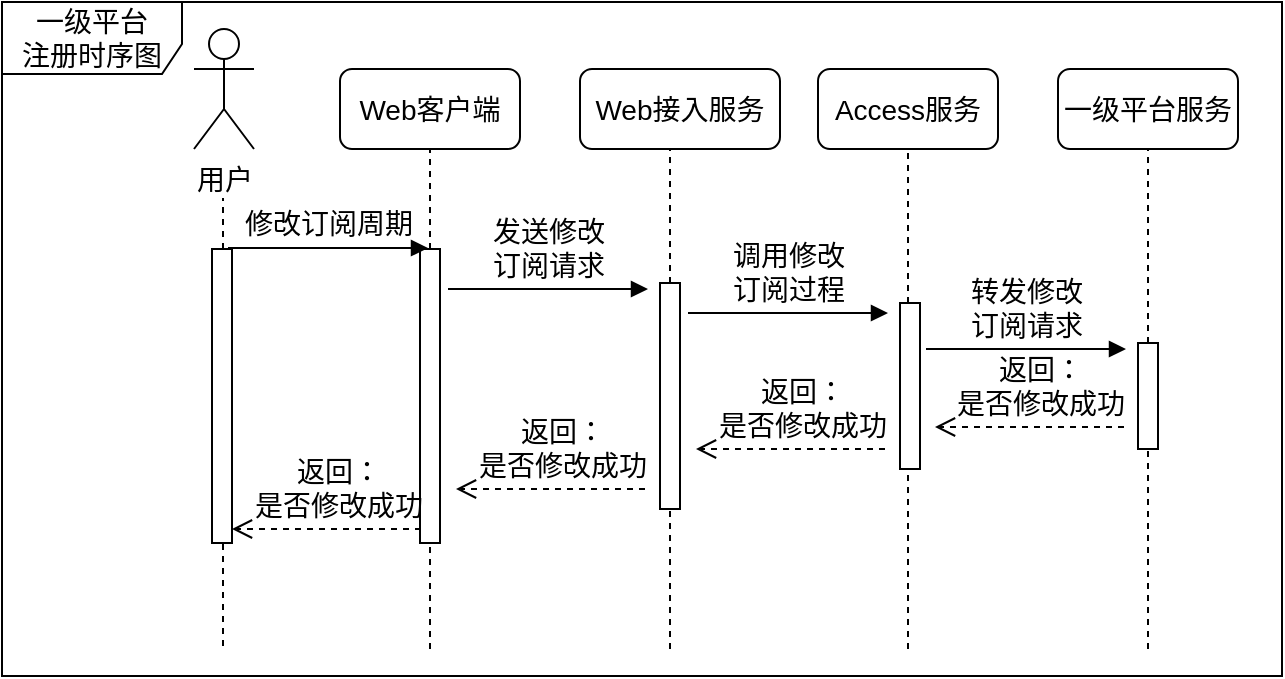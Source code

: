 <mxfile version="10.6.0" type="github"><diagram id="HdFPQbPLX4_gFnS9EoKm" name="Ã§Â¬Â¬ 1 Ã©Â¡Âµ"><mxGraphModel dx="1007" dy="628" grid="1" gridSize="10" guides="1" tooltips="1" connect="1" arrows="1" fold="1" page="1" pageScale="1" pageWidth="850" pageHeight="1100" math="0" shadow="0"><root><mxCell id="0"/><mxCell id="1" parent="0"/><mxCell id="MyI2driatAw2N3vGDEH8-1" value="&lt;font style=&quot;font-size: 14px&quot;&gt;一级平台&lt;br&gt;注册时序图&lt;/font&gt;" style="shape=umlFrame;whiteSpace=wrap;html=1;width=90;height=36;" vertex="1" parent="1"><mxGeometry y="174" width="640" height="337" as="geometry"/></mxCell><mxCell id="H8KZ5rNVX1N2EFefEdCE-3" value="用户" style="shape=umlActor;verticalLabelPosition=bottom;labelBackgroundColor=#ffffff;verticalAlign=top;html=1;outlineConnect=0;fontSize=14;fontColor=#000000;" parent="1" vertex="1"><mxGeometry x="96" y="187.5" width="30" height="60" as="geometry"/></mxCell><mxCell id="H8KZ5rNVX1N2EFefEdCE-7" value="Web客户端" style="rounded=1;whiteSpace=wrap;html=1;fontSize=14;fontColor=#000000;" parent="1" vertex="1"><mxGeometry x="169" y="207.5" width="90" height="40" as="geometry"/></mxCell><mxCell id="H8KZ5rNVX1N2EFefEdCE-8" value="" style="endArrow=none;dashed=1;html=1;fontSize=14;fontColor=#000000;" parent="1" source="F07M6fqESlVbgkLFoVSK-6" edge="1"><mxGeometry width="50" height="50" relative="1" as="geometry"><mxPoint x="214" y="497.5" as="sourcePoint"/><mxPoint x="214" y="247.5" as="targetPoint"/></mxGeometry></mxCell><mxCell id="H8KZ5rNVX1N2EFefEdCE-9" value="" style="endArrow=none;dashed=1;html=1;fontSize=14;fontColor=#000000;" parent="1" source="F07M6fqESlVbgkLFoVSK-4" edge="1"><mxGeometry width="50" height="50" relative="1" as="geometry"><mxPoint x="110.5" y="496" as="sourcePoint"/><mxPoint x="110.5" y="272" as="targetPoint"/></mxGeometry></mxCell><mxCell id="H8KZ5rNVX1N2EFefEdCE-10" value="&lt;span&gt;Web接入服务&lt;/span&gt;" style="rounded=1;whiteSpace=wrap;html=1;fontSize=14;fontColor=#000000;" parent="1" vertex="1"><mxGeometry x="289" y="207.5" width="100" height="40" as="geometry"/></mxCell><mxCell id="H8KZ5rNVX1N2EFefEdCE-11" value="" style="endArrow=none;dashed=1;html=1;fontSize=14;fontColor=#000000;" parent="1" source="F07M6fqESlVbgkLFoVSK-9" edge="1"><mxGeometry width="50" height="50" relative="1" as="geometry"><mxPoint x="334" y="497.5" as="sourcePoint"/><mxPoint x="334" y="247.5" as="targetPoint"/></mxGeometry></mxCell><mxCell id="H8KZ5rNVX1N2EFefEdCE-12" value="Access服务" style="rounded=1;whiteSpace=wrap;html=1;fontSize=14;fontColor=#000000;" parent="1" vertex="1"><mxGeometry x="408" y="207.5" width="90" height="40" as="geometry"/></mxCell><mxCell id="H8KZ5rNVX1N2EFefEdCE-13" value="" style="endArrow=none;dashed=1;html=1;fontSize=14;fontColor=#000000;" parent="1" source="F07M6fqESlVbgkLFoVSK-12" edge="1"><mxGeometry width="50" height="50" relative="1" as="geometry"><mxPoint x="453" y="497.5" as="sourcePoint"/><mxPoint x="453" y="247.5" as="targetPoint"/></mxGeometry></mxCell><mxCell id="F07M6fqESlVbgkLFoVSK-1" value="一级平台服务" style="rounded=1;whiteSpace=wrap;html=1;fontSize=14;fontColor=#000000;" parent="1" vertex="1"><mxGeometry x="528" y="207.5" width="90" height="40" as="geometry"/></mxCell><mxCell id="F07M6fqESlVbgkLFoVSK-2" value="" style="endArrow=none;dashed=1;html=1;fontSize=14;fontColor=#000000;" parent="1" source="F07M6fqESlVbgkLFoVSK-17" edge="1"><mxGeometry width="50" height="50" relative="1" as="geometry"><mxPoint x="573" y="497.5" as="sourcePoint"/><mxPoint x="573" y="247.5" as="targetPoint"/></mxGeometry></mxCell><mxCell id="F07M6fqESlVbgkLFoVSK-4" value="" style="html=1;points=[];perimeter=orthogonalPerimeter;rounded=0;shadow=0;comic=0;labelBackgroundColor=none;strokeColor=#000000;strokeWidth=1;fillColor=#FFFFFF;fontFamily=Verdana;fontSize=14;fontColor=#000000;align=center;" parent="1" vertex="1"><mxGeometry x="105" y="297.5" width="10" height="147" as="geometry"/></mxCell><mxCell id="F07M6fqESlVbgkLFoVSK-5" value="" style="endArrow=none;dashed=1;html=1;fontSize=14;fontColor=#000000;" parent="1" target="F07M6fqESlVbgkLFoVSK-4" edge="1"><mxGeometry width="50" height="50" relative="1" as="geometry"><mxPoint x="110.5" y="496" as="sourcePoint"/><mxPoint x="110.5" y="272" as="targetPoint"/></mxGeometry></mxCell><mxCell id="F07M6fqESlVbgkLFoVSK-6" value="" style="html=1;points=[];perimeter=orthogonalPerimeter;rounded=0;shadow=0;comic=0;labelBackgroundColor=none;strokeColor=#000000;strokeWidth=1;fillColor=#FFFFFF;fontFamily=Verdana;fontSize=14;fontColor=#000000;align=center;" parent="1" vertex="1"><mxGeometry x="209" y="297.5" width="10" height="147" as="geometry"/></mxCell><mxCell id="F07M6fqESlVbgkLFoVSK-7" value="" style="endArrow=none;dashed=1;html=1;fontSize=14;fontColor=#000000;" parent="1" target="F07M6fqESlVbgkLFoVSK-6" edge="1"><mxGeometry width="50" height="50" relative="1" as="geometry"><mxPoint x="214" y="497.5" as="sourcePoint"/><mxPoint x="214" y="247.5" as="targetPoint"/></mxGeometry></mxCell><mxCell id="F07M6fqESlVbgkLFoVSK-3" value="&lt;font style=&quot;font-size: 14px&quot;&gt;修改订阅周期&lt;/font&gt;" style="html=1;verticalAlign=bottom;endArrow=block;labelBackgroundColor=none;fontFamily=Verdana;fontSize=14;elbow=vertical;fontColor=#000000;" parent="1" edge="1"><mxGeometry relative="1" as="geometry"><mxPoint x="113" y="297" as="sourcePoint"/><mxPoint x="213" y="297" as="targetPoint"/></mxGeometry></mxCell><mxCell id="F07M6fqESlVbgkLFoVSK-8" value="&lt;font style=&quot;font-size: 14px&quot;&gt;发送修改&lt;br&gt;订阅请求&lt;/font&gt;" style="html=1;verticalAlign=bottom;endArrow=block;labelBackgroundColor=none;fontFamily=Verdana;fontSize=14;elbow=vertical;fontColor=#000000;" parent="1" edge="1"><mxGeometry relative="1" as="geometry"><mxPoint x="223" y="317.5" as="sourcePoint"/><mxPoint x="323" y="317.5" as="targetPoint"/></mxGeometry></mxCell><mxCell id="F07M6fqESlVbgkLFoVSK-9" value="" style="html=1;points=[];perimeter=orthogonalPerimeter;rounded=0;shadow=0;comic=0;labelBackgroundColor=none;strokeColor=#000000;strokeWidth=1;fillColor=#FFFFFF;fontFamily=Verdana;fontSize=14;fontColor=#000000;align=center;" parent="1" vertex="1"><mxGeometry x="329" y="314.5" width="10" height="113" as="geometry"/></mxCell><mxCell id="F07M6fqESlVbgkLFoVSK-10" value="" style="endArrow=none;dashed=1;html=1;fontSize=14;fontColor=#000000;" parent="1" target="F07M6fqESlVbgkLFoVSK-9" edge="1"><mxGeometry width="50" height="50" relative="1" as="geometry"><mxPoint x="334" y="497.5" as="sourcePoint"/><mxPoint x="334" y="247.5" as="targetPoint"/></mxGeometry></mxCell><mxCell id="F07M6fqESlVbgkLFoVSK-11" value="&lt;font style=&quot;font-size: 14px&quot;&gt;调用修改&lt;br&gt;订阅过程&lt;/font&gt;" style="html=1;verticalAlign=bottom;endArrow=block;labelBackgroundColor=none;fontFamily=Verdana;fontSize=14;elbow=vertical;fontColor=#000000;" parent="1" edge="1"><mxGeometry relative="1" as="geometry"><mxPoint x="343" y="329.5" as="sourcePoint"/><mxPoint x="443" y="329.5" as="targetPoint"/></mxGeometry></mxCell><mxCell id="F07M6fqESlVbgkLFoVSK-12" value="" style="html=1;points=[];perimeter=orthogonalPerimeter;rounded=0;shadow=0;comic=0;labelBackgroundColor=none;strokeColor=#000000;strokeWidth=1;fillColor=#FFFFFF;fontFamily=Verdana;fontSize=14;fontColor=#000000;align=center;" parent="1" vertex="1"><mxGeometry x="449" y="324.5" width="10" height="83" as="geometry"/></mxCell><mxCell id="F07M6fqESlVbgkLFoVSK-13" value="" style="endArrow=none;dashed=1;html=1;fontSize=14;fontColor=#000000;" parent="1" target="F07M6fqESlVbgkLFoVSK-12" edge="1"><mxGeometry width="50" height="50" relative="1" as="geometry"><mxPoint x="453" y="497.5" as="sourcePoint"/><mxPoint x="453" y="247.5" as="targetPoint"/></mxGeometry></mxCell><mxCell id="F07M6fqESlVbgkLFoVSK-17" value="" style="html=1;points=[];perimeter=orthogonalPerimeter;rounded=0;shadow=0;comic=0;labelBackgroundColor=none;strokeColor=#000000;strokeWidth=1;fillColor=#FFFFFF;fontFamily=Verdana;fontSize=14;fontColor=#000000;align=center;" parent="1" vertex="1"><mxGeometry x="568" y="344.5" width="10" height="53" as="geometry"/></mxCell><mxCell id="F07M6fqESlVbgkLFoVSK-18" value="" style="endArrow=none;dashed=1;html=1;fontSize=14;fontColor=#000000;" parent="1" target="F07M6fqESlVbgkLFoVSK-17" edge="1"><mxGeometry width="50" height="50" relative="1" as="geometry"><mxPoint x="573" y="497.5" as="sourcePoint"/><mxPoint x="573" y="247.5" as="targetPoint"/></mxGeometry></mxCell><mxCell id="F07M6fqESlVbgkLFoVSK-19" value="&lt;font style=&quot;font-size: 14px&quot;&gt;转发修改&lt;br&gt;订阅请求&lt;/font&gt;" style="html=1;verticalAlign=bottom;endArrow=block;labelBackgroundColor=none;fontFamily=Verdana;fontSize=14;elbow=vertical;fontColor=#000000;" parent="1" edge="1"><mxGeometry relative="1" as="geometry"><mxPoint x="462" y="347.5" as="sourcePoint"/><mxPoint x="562" y="347.5" as="targetPoint"/></mxGeometry></mxCell><mxCell id="F07M6fqESlVbgkLFoVSK-22" value="返回：&lt;br&gt;是否修改成功" style="html=1;verticalAlign=bottom;endArrow=open;dashed=1;endSize=8;labelBackgroundColor=none;fontFamily=Verdana;fontSize=14;fontColor=#000000;" parent="1" edge="1"><mxGeometry x="-0.111" relative="1" as="geometry"><mxPoint x="466.5" y="386.5" as="targetPoint"/><mxPoint x="561" y="386.5" as="sourcePoint"/><mxPoint as="offset"/></mxGeometry></mxCell><mxCell id="F07M6fqESlVbgkLFoVSK-23" value="返回：&lt;br&gt;是否修改成功" style="html=1;verticalAlign=bottom;endArrow=open;dashed=1;endSize=8;labelBackgroundColor=none;fontFamily=Verdana;fontSize=14;fontColor=#000000;" parent="1" edge="1"><mxGeometry x="-0.111" relative="1" as="geometry"><mxPoint x="347" y="397.5" as="targetPoint"/><mxPoint x="441.5" y="397.5" as="sourcePoint"/><mxPoint as="offset"/></mxGeometry></mxCell><mxCell id="F07M6fqESlVbgkLFoVSK-24" value="返回：&lt;br&gt;是否修改成功" style="html=1;verticalAlign=bottom;endArrow=open;dashed=1;endSize=8;labelBackgroundColor=none;fontFamily=Verdana;fontSize=14;fontColor=#000000;" parent="1" edge="1"><mxGeometry x="-0.111" relative="1" as="geometry"><mxPoint x="227" y="417.5" as="targetPoint"/><mxPoint x="321.5" y="417.5" as="sourcePoint"/><mxPoint as="offset"/></mxGeometry></mxCell><mxCell id="F07M6fqESlVbgkLFoVSK-25" value="返回：&lt;br&gt;是否修改成功" style="html=1;verticalAlign=bottom;endArrow=open;dashed=1;endSize=8;labelBackgroundColor=none;fontFamily=Verdana;fontSize=14;fontColor=#000000;" parent="1" edge="1"><mxGeometry x="-0.111" relative="1" as="geometry"><mxPoint x="115" y="437.5" as="targetPoint"/><mxPoint x="209.5" y="437.5" as="sourcePoint"/><mxPoint as="offset"/></mxGeometry></mxCell></root></mxGraphModel></diagram></mxfile>